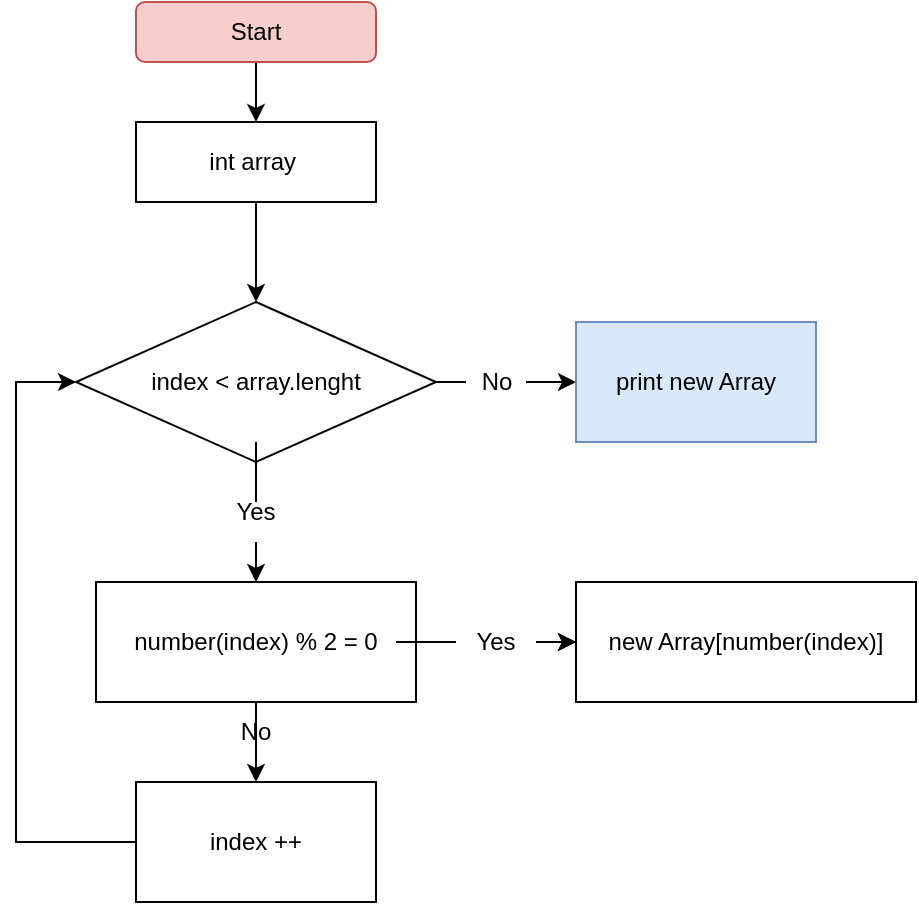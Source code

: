 <mxfile version="15.9.4" type="github"><diagram id="V2MbBy8-Z5-VqMDGFY-R" name="Page-1"><mxGraphModel dx="946" dy="645" grid="1" gridSize="10" guides="1" tooltips="1" connect="1" arrows="1" fold="1" page="1" pageScale="1" pageWidth="827" pageHeight="1169" math="0" shadow="0"><root><mxCell id="0"/><mxCell id="1" parent="0"/><mxCell id="nlNlo_IKmKSOZ7Gtkxl2-3" style="edgeStyle=orthogonalEdgeStyle;rounded=0;orthogonalLoop=1;jettySize=auto;html=1;" edge="1" parent="1" source="nlNlo_IKmKSOZ7Gtkxl2-2" target="nlNlo_IKmKSOZ7Gtkxl2-4"><mxGeometry relative="1" as="geometry"><mxPoint x="400" y="90" as="targetPoint"/></mxGeometry></mxCell><mxCell id="nlNlo_IKmKSOZ7Gtkxl2-2" value="Start" style="rounded=1;whiteSpace=wrap;html=1;fillColor=#f8cecc;strokeColor=#b85450;" vertex="1" parent="1"><mxGeometry x="340" y="20" width="120" height="30" as="geometry"/></mxCell><mxCell id="nlNlo_IKmKSOZ7Gtkxl2-10" value="" style="edgeStyle=orthogonalEdgeStyle;rounded=0;orthogonalLoop=1;jettySize=auto;html=1;" edge="1" parent="1" source="nlNlo_IKmKSOZ7Gtkxl2-4"><mxGeometry relative="1" as="geometry"><mxPoint x="400" y="170" as="targetPoint"/></mxGeometry></mxCell><mxCell id="nlNlo_IKmKSOZ7Gtkxl2-4" value="int array&amp;nbsp;" style="rounded=0;whiteSpace=wrap;html=1;" vertex="1" parent="1"><mxGeometry x="340" y="80" width="120" height="40" as="geometry"/></mxCell><mxCell id="nlNlo_IKmKSOZ7Gtkxl2-14" value="" style="edgeStyle=orthogonalEdgeStyle;rounded=0;orthogonalLoop=1;jettySize=auto;html=1;startArrow=none;" edge="1" parent="1" source="nlNlo_IKmKSOZ7Gtkxl2-22" target="nlNlo_IKmKSOZ7Gtkxl2-13"><mxGeometry relative="1" as="geometry"><Array as="points"><mxPoint x="540" y="210"/></Array></mxGeometry></mxCell><mxCell id="nlNlo_IKmKSOZ7Gtkxl2-16" value="" style="edgeStyle=orthogonalEdgeStyle;rounded=0;orthogonalLoop=1;jettySize=auto;html=1;startArrow=none;" edge="1" parent="1" source="nlNlo_IKmKSOZ7Gtkxl2-21" target="nlNlo_IKmKSOZ7Gtkxl2-15"><mxGeometry relative="1" as="geometry"/></mxCell><mxCell id="nlNlo_IKmKSOZ7Gtkxl2-11" value="index &amp;lt; array.lenght" style="rhombus;whiteSpace=wrap;html=1;rounded=0;" vertex="1" parent="1"><mxGeometry x="310" y="170" width="180" height="80" as="geometry"/></mxCell><mxCell id="nlNlo_IKmKSOZ7Gtkxl2-13" value="print new Array" style="whiteSpace=wrap;html=1;rounded=0;fillColor=#dae8fc;strokeColor=#6c8ebf;" vertex="1" parent="1"><mxGeometry x="560" y="180" width="120" height="60" as="geometry"/></mxCell><mxCell id="nlNlo_IKmKSOZ7Gtkxl2-26" value="" style="edgeStyle=orthogonalEdgeStyle;rounded=0;orthogonalLoop=1;jettySize=auto;html=1;startArrow=none;" edge="1" parent="1" source="nlNlo_IKmKSOZ7Gtkxl2-28" target="nlNlo_IKmKSOZ7Gtkxl2-25"><mxGeometry relative="1" as="geometry"/></mxCell><mxCell id="nlNlo_IKmKSOZ7Gtkxl2-27" value="" style="edgeStyle=orthogonalEdgeStyle;rounded=0;orthogonalLoop=1;jettySize=auto;html=1;startArrow=none;" edge="1" parent="1" source="nlNlo_IKmKSOZ7Gtkxl2-28" target="nlNlo_IKmKSOZ7Gtkxl2-25"><mxGeometry relative="1" as="geometry"/></mxCell><mxCell id="nlNlo_IKmKSOZ7Gtkxl2-32" value="" style="edgeStyle=orthogonalEdgeStyle;rounded=0;orthogonalLoop=1;jettySize=auto;html=1;" edge="1" parent="1" source="nlNlo_IKmKSOZ7Gtkxl2-15" target="nlNlo_IKmKSOZ7Gtkxl2-31"><mxGeometry relative="1" as="geometry"/></mxCell><mxCell id="nlNlo_IKmKSOZ7Gtkxl2-15" value="number(index) % 2 = 0" style="whiteSpace=wrap;html=1;rounded=0;" vertex="1" parent="1"><mxGeometry x="320" y="310" width="160" height="60" as="geometry"/></mxCell><mxCell id="nlNlo_IKmKSOZ7Gtkxl2-22" value="No" style="text;html=1;align=center;verticalAlign=middle;resizable=0;points=[];autosize=1;strokeColor=none;fillColor=none;" vertex="1" parent="1"><mxGeometry x="505" y="200" width="30" height="20" as="geometry"/></mxCell><mxCell id="nlNlo_IKmKSOZ7Gtkxl2-23" value="" style="edgeStyle=orthogonalEdgeStyle;rounded=0;orthogonalLoop=1;jettySize=auto;html=1;endArrow=none;" edge="1" parent="1" source="nlNlo_IKmKSOZ7Gtkxl2-11" target="nlNlo_IKmKSOZ7Gtkxl2-22"><mxGeometry relative="1" as="geometry"><mxPoint x="490" y="300" as="sourcePoint"/><mxPoint x="550" y="300" as="targetPoint"/><Array as="points"><mxPoint x="520" y="210"/></Array></mxGeometry></mxCell><mxCell id="nlNlo_IKmKSOZ7Gtkxl2-21" value="Yes" style="text;html=1;strokeColor=none;fillColor=none;align=center;verticalAlign=middle;whiteSpace=wrap;rounded=0;" vertex="1" parent="1"><mxGeometry x="370" y="260" width="60" height="30" as="geometry"/></mxCell><mxCell id="nlNlo_IKmKSOZ7Gtkxl2-24" value="" style="edgeStyle=orthogonalEdgeStyle;rounded=0;orthogonalLoop=1;jettySize=auto;html=1;endArrow=none;" edge="1" parent="1" source="nlNlo_IKmKSOZ7Gtkxl2-11" target="nlNlo_IKmKSOZ7Gtkxl2-21"><mxGeometry relative="1" as="geometry"><mxPoint x="400" y="250" as="sourcePoint"/><mxPoint x="400" y="310" as="targetPoint"/></mxGeometry></mxCell><mxCell id="nlNlo_IKmKSOZ7Gtkxl2-25" value="new Array[number(index)]" style="whiteSpace=wrap;html=1;rounded=0;" vertex="1" parent="1"><mxGeometry x="560" y="310" width="170" height="60" as="geometry"/></mxCell><mxCell id="nlNlo_IKmKSOZ7Gtkxl2-28" value="Yes" style="text;html=1;strokeColor=none;fillColor=none;align=center;verticalAlign=middle;whiteSpace=wrap;rounded=0;" vertex="1" parent="1"><mxGeometry x="490" y="325" width="60" height="30" as="geometry"/></mxCell><mxCell id="nlNlo_IKmKSOZ7Gtkxl2-30" value="" style="edgeStyle=orthogonalEdgeStyle;rounded=0;orthogonalLoop=1;jettySize=auto;html=1;endArrow=none;" edge="1" parent="1" source="nlNlo_IKmKSOZ7Gtkxl2-15" target="nlNlo_IKmKSOZ7Gtkxl2-28"><mxGeometry relative="1" as="geometry"><mxPoint x="480" y="340" as="sourcePoint"/><mxPoint x="560" y="340" as="targetPoint"/></mxGeometry></mxCell><mxCell id="nlNlo_IKmKSOZ7Gtkxl2-31" value="index ++" style="whiteSpace=wrap;html=1;rounded=0;" vertex="1" parent="1"><mxGeometry x="340" y="410" width="120" height="60" as="geometry"/></mxCell><mxCell id="nlNlo_IKmKSOZ7Gtkxl2-33" value="" style="endArrow=classic;html=1;rounded=0;exitX=0;exitY=0.5;exitDx=0;exitDy=0;entryX=0;entryY=0.5;entryDx=0;entryDy=0;" edge="1" parent="1" source="nlNlo_IKmKSOZ7Gtkxl2-31" target="nlNlo_IKmKSOZ7Gtkxl2-11"><mxGeometry width="50" height="50" relative="1" as="geometry"><mxPoint x="390" y="360" as="sourcePoint"/><mxPoint x="440" y="310" as="targetPoint"/><Array as="points"><mxPoint x="280" y="440"/><mxPoint x="280" y="340"/><mxPoint x="280" y="210"/></Array></mxGeometry></mxCell><mxCell id="nlNlo_IKmKSOZ7Gtkxl2-34" value="No" style="text;html=1;strokeColor=none;fillColor=none;align=center;verticalAlign=middle;whiteSpace=wrap;rounded=0;" vertex="1" parent="1"><mxGeometry x="370" y="370" width="60" height="30" as="geometry"/></mxCell></root></mxGraphModel></diagram></mxfile>